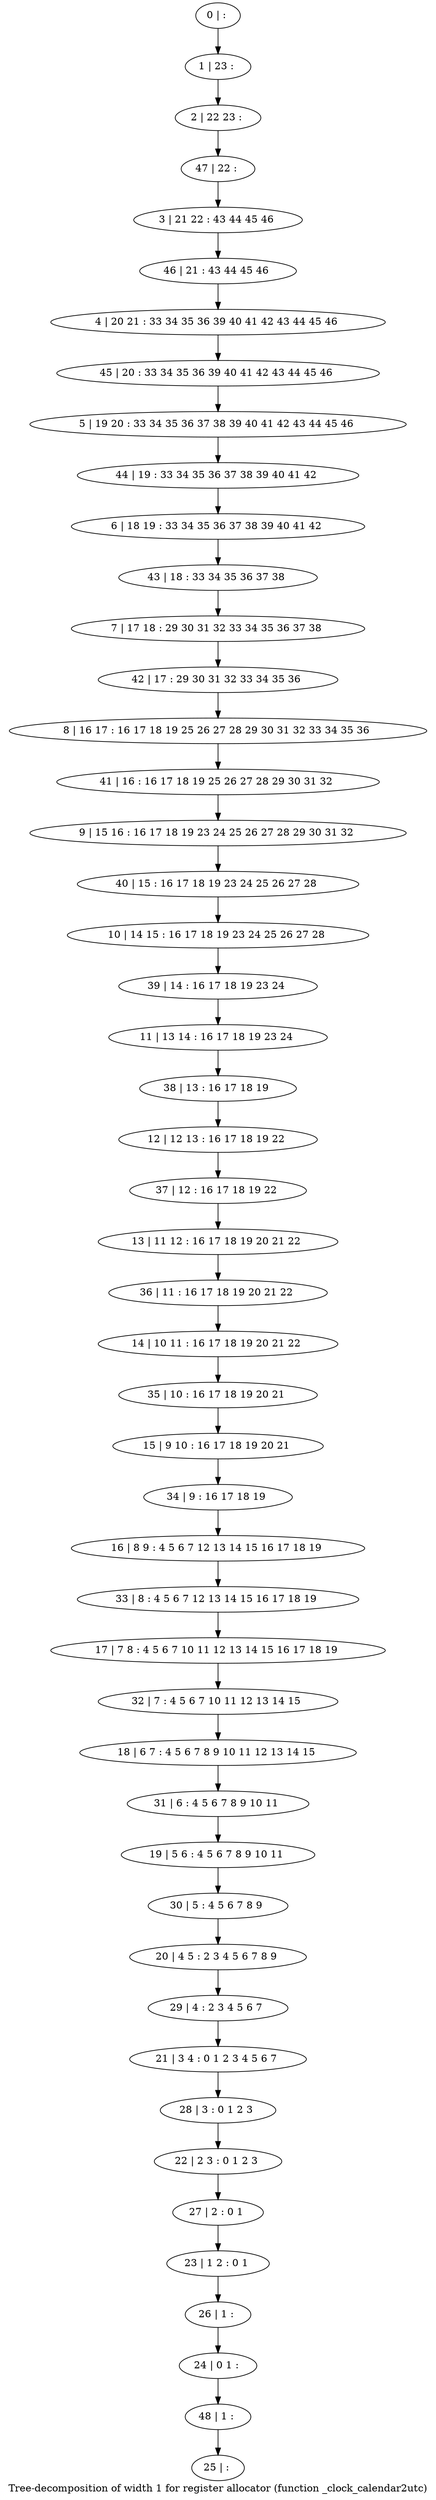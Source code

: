 digraph G {
graph [label="Tree-decomposition of width 1 for register allocator (function _clock_calendar2utc)"]
0[label="0 | : "];
1[label="1 | 23 : "];
2[label="2 | 22 23 : "];
3[label="3 | 21 22 : 43 44 45 46 "];
4[label="4 | 20 21 : 33 34 35 36 39 40 41 42 43 44 45 46 "];
5[label="5 | 19 20 : 33 34 35 36 37 38 39 40 41 42 43 44 45 46 "];
6[label="6 | 18 19 : 33 34 35 36 37 38 39 40 41 42 "];
7[label="7 | 17 18 : 29 30 31 32 33 34 35 36 37 38 "];
8[label="8 | 16 17 : 16 17 18 19 25 26 27 28 29 30 31 32 33 34 35 36 "];
9[label="9 | 15 16 : 16 17 18 19 23 24 25 26 27 28 29 30 31 32 "];
10[label="10 | 14 15 : 16 17 18 19 23 24 25 26 27 28 "];
11[label="11 | 13 14 : 16 17 18 19 23 24 "];
12[label="12 | 12 13 : 16 17 18 19 22 "];
13[label="13 | 11 12 : 16 17 18 19 20 21 22 "];
14[label="14 | 10 11 : 16 17 18 19 20 21 22 "];
15[label="15 | 9 10 : 16 17 18 19 20 21 "];
16[label="16 | 8 9 : 4 5 6 7 12 13 14 15 16 17 18 19 "];
17[label="17 | 7 8 : 4 5 6 7 10 11 12 13 14 15 16 17 18 19 "];
18[label="18 | 6 7 : 4 5 6 7 8 9 10 11 12 13 14 15 "];
19[label="19 | 5 6 : 4 5 6 7 8 9 10 11 "];
20[label="20 | 4 5 : 2 3 4 5 6 7 8 9 "];
21[label="21 | 3 4 : 0 1 2 3 4 5 6 7 "];
22[label="22 | 2 3 : 0 1 2 3 "];
23[label="23 | 1 2 : 0 1 "];
24[label="24 | 0 1 : "];
25[label="25 | : "];
26[label="26 | 1 : "];
27[label="27 | 2 : 0 1 "];
28[label="28 | 3 : 0 1 2 3 "];
29[label="29 | 4 : 2 3 4 5 6 7 "];
30[label="30 | 5 : 4 5 6 7 8 9 "];
31[label="31 | 6 : 4 5 6 7 8 9 10 11 "];
32[label="32 | 7 : 4 5 6 7 10 11 12 13 14 15 "];
33[label="33 | 8 : 4 5 6 7 12 13 14 15 16 17 18 19 "];
34[label="34 | 9 : 16 17 18 19 "];
35[label="35 | 10 : 16 17 18 19 20 21 "];
36[label="36 | 11 : 16 17 18 19 20 21 22 "];
37[label="37 | 12 : 16 17 18 19 22 "];
38[label="38 | 13 : 16 17 18 19 "];
39[label="39 | 14 : 16 17 18 19 23 24 "];
40[label="40 | 15 : 16 17 18 19 23 24 25 26 27 28 "];
41[label="41 | 16 : 16 17 18 19 25 26 27 28 29 30 31 32 "];
42[label="42 | 17 : 29 30 31 32 33 34 35 36 "];
43[label="43 | 18 : 33 34 35 36 37 38 "];
44[label="44 | 19 : 33 34 35 36 37 38 39 40 41 42 "];
45[label="45 | 20 : 33 34 35 36 39 40 41 42 43 44 45 46 "];
46[label="46 | 21 : 43 44 45 46 "];
47[label="47 | 22 : "];
48[label="48 | 1 : "];
0->1 ;
1->2 ;
26->24 ;
23->26 ;
27->23 ;
22->27 ;
28->22 ;
21->28 ;
29->21 ;
20->29 ;
30->20 ;
19->30 ;
31->19 ;
18->31 ;
32->18 ;
17->32 ;
33->17 ;
16->33 ;
34->16 ;
15->34 ;
35->15 ;
14->35 ;
36->14 ;
13->36 ;
37->13 ;
12->37 ;
38->12 ;
11->38 ;
39->11 ;
10->39 ;
40->10 ;
9->40 ;
41->9 ;
8->41 ;
42->8 ;
7->42 ;
43->7 ;
6->43 ;
44->6 ;
5->44 ;
45->5 ;
4->45 ;
46->4 ;
3->46 ;
47->3 ;
2->47 ;
48->25 ;
24->48 ;
}

